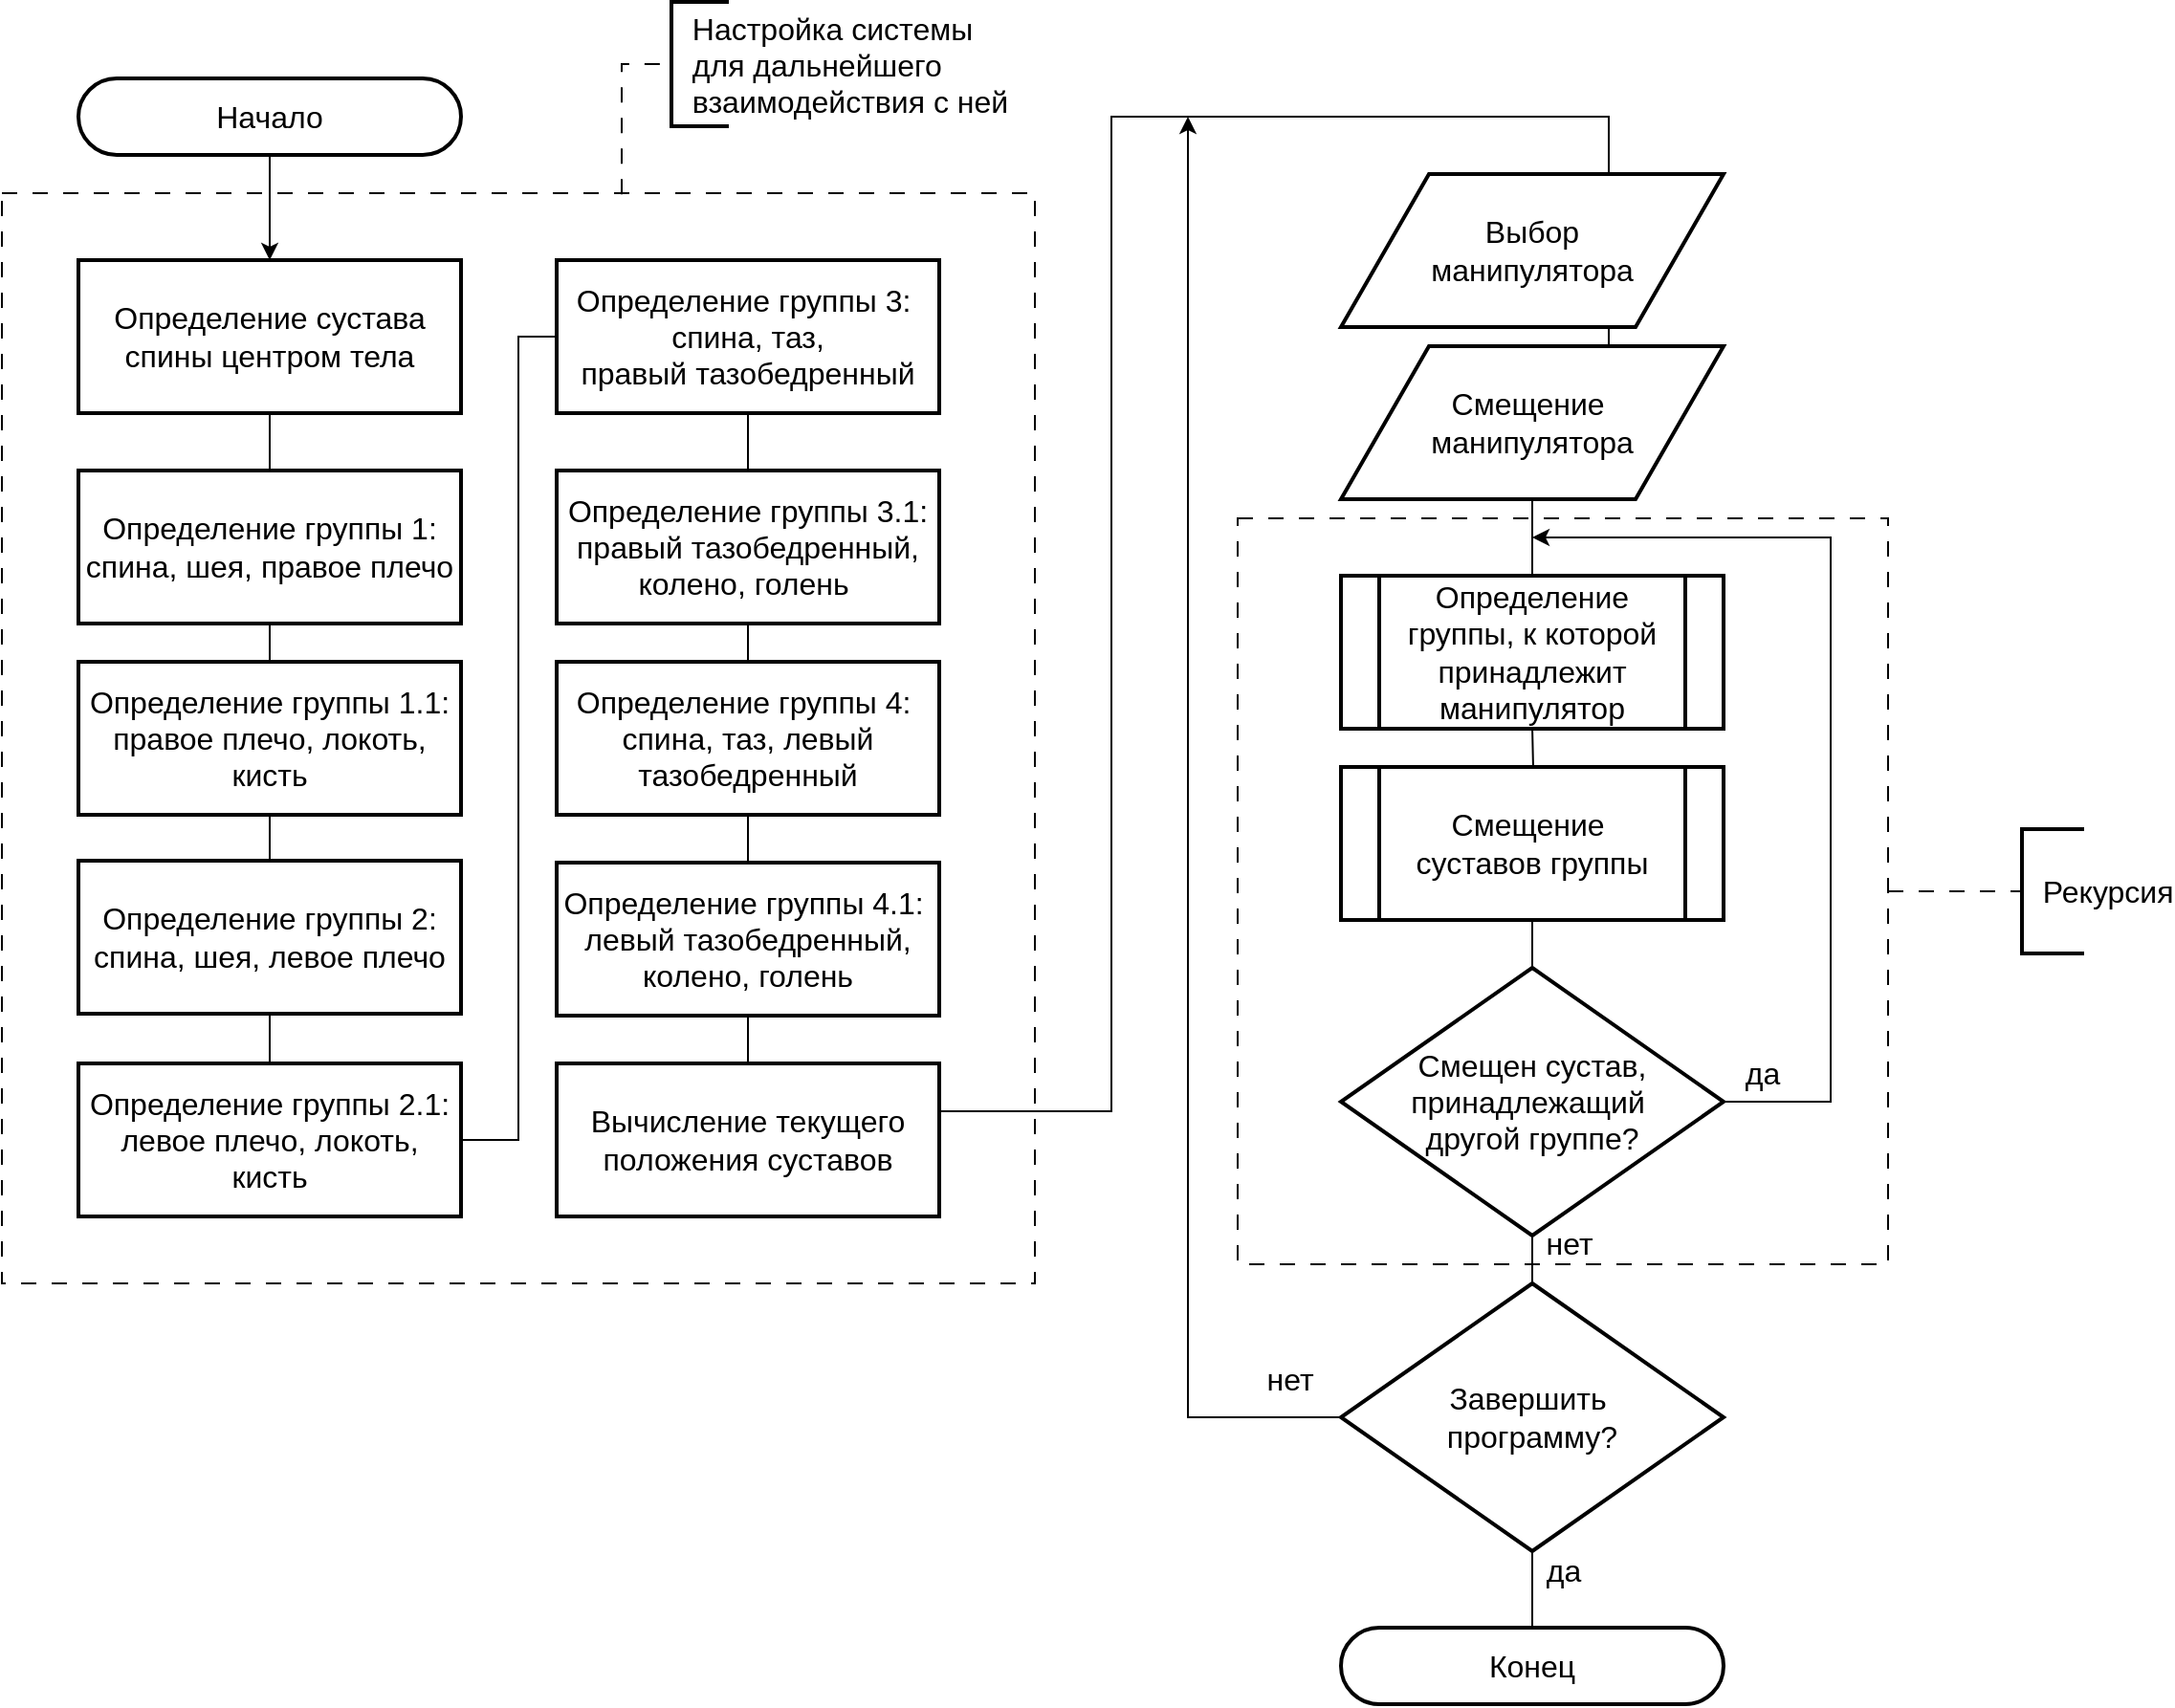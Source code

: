 <mxfile version="26.2.14">
  <diagram name="Страница — 1" id="eGaFwrD_WAsBf7NDzoaS">
    <mxGraphModel dx="2131" dy="1175" grid="1" gridSize="10" guides="1" tooltips="1" connect="1" arrows="1" fold="1" page="1" pageScale="1" pageWidth="827" pageHeight="1169" math="0" shadow="0">
      <root>
        <mxCell id="0" />
        <mxCell id="1" parent="0" />
        <mxCell id="XlZ0BPMCCLypuyAOb7ym-4" value="" style="rounded=0;whiteSpace=wrap;html=1;gradientColor=default;fillColor=none;dashed=1;dashPattern=8 8;" parent="1" vertex="1">
          <mxGeometry x="1126" y="340" width="340" height="390" as="geometry" />
        </mxCell>
        <mxCell id="XlZ0BPMCCLypuyAOb7ym-35" value="" style="rounded=0;whiteSpace=wrap;html=1;gradientColor=default;fillColor=none;dashed=1;dashPattern=8 8;" parent="1" vertex="1">
          <mxGeometry x="480" y="170" width="540" height="570" as="geometry" />
        </mxCell>
        <mxCell id="XlZ0BPMCCLypuyAOb7ym-3" style="edgeStyle=orthogonalEdgeStyle;rounded=0;orthogonalLoop=1;jettySize=auto;html=1;entryX=0.5;entryY=0;entryDx=0;entryDy=0;" parent="1" source="tjVxPv9A50ptuYDxmKrU-3" target="XlZ0BPMCCLypuyAOb7ym-2" edge="1">
          <mxGeometry relative="1" as="geometry" />
        </mxCell>
        <mxCell id="tjVxPv9A50ptuYDxmKrU-3" value="&lt;font&gt;Начало&lt;/font&gt;" style="rounded=1;whiteSpace=wrap;html=1;absoluteArcSize=1;arcSize=72;strokeWidth=2;fontSize=16;" parent="1" vertex="1">
          <mxGeometry x="520" y="110" width="200" height="40" as="geometry" />
        </mxCell>
        <mxCell id="M7IVvJv1SrqimSqKYLZS-16" style="edgeStyle=orthogonalEdgeStyle;rounded=0;orthogonalLoop=1;jettySize=auto;html=1;entryX=0.5;entryY=0;entryDx=0;entryDy=0;endArrow=none;startFill=0;fontSize=16;exitX=1;exitY=0.5;exitDx=0;exitDy=0;" parent="1" source="tjVxPv9A50ptuYDxmKrU-6" target="tjVxPv9A50ptuYDxmKrU-8" edge="1">
          <mxGeometry relative="1" as="geometry">
            <Array as="points">
              <mxPoint x="970" y="650" />
              <mxPoint x="1060" y="650" />
              <mxPoint x="1060" y="130" />
              <mxPoint x="1320" y="130" />
              <mxPoint x="1320" y="250" />
            </Array>
          </mxGeometry>
        </mxCell>
        <mxCell id="tjVxPv9A50ptuYDxmKrU-6" value="&lt;font&gt;Вычисление текущего положения суставов&lt;/font&gt;" style="rounded=0;whiteSpace=wrap;html=1;absoluteArcSize=1;arcSize=14;strokeWidth=2;fontSize=16;" parent="1" vertex="1">
          <mxGeometry x="770" y="625" width="200" height="80" as="geometry" />
        </mxCell>
        <mxCell id="jqTuUdEYVNPLaytHjCHI-3" value="" style="edgeStyle=orthogonalEdgeStyle;rounded=0;orthogonalLoop=1;jettySize=auto;html=1;endArrow=none;startFill=0;fontSize=16;" parent="1" target="jqTuUdEYVNPLaytHjCHI-2" edge="1">
          <mxGeometry relative="1" as="geometry">
            <mxPoint x="1280.029" y="450" as="sourcePoint" />
          </mxGeometry>
        </mxCell>
        <mxCell id="tjVxPv9A50ptuYDxmKrU-8" value="&lt;span&gt;Смещение&amp;nbsp;&lt;/span&gt;&lt;div&gt;&lt;span&gt;манипулятора&lt;/span&gt;&lt;/div&gt;" style="shape=parallelogram;html=1;strokeWidth=2;perimeter=parallelogramPerimeter;whiteSpace=wrap;rounded=0;arcSize=12;size=0.23;fontSize=16;" parent="1" vertex="1">
          <mxGeometry x="1180" y="250" width="200" height="80" as="geometry" />
        </mxCell>
        <mxCell id="tjVxPv9A50ptuYDxmKrU-27" style="edgeStyle=orthogonalEdgeStyle;rounded=0;orthogonalLoop=1;jettySize=auto;html=1;exitX=0;exitY=0.5;exitDx=0;exitDy=0;exitPerimeter=0;fontSize=16;" parent="1" source="tjVxPv9A50ptuYDxmKrU-26" edge="1">
          <mxGeometry relative="1" as="geometry">
            <mxPoint x="1100" y="130" as="targetPoint" />
            <Array as="points">
              <mxPoint x="1100" y="810" />
              <mxPoint x="1100" y="140" />
            </Array>
          </mxGeometry>
        </mxCell>
        <mxCell id="tjVxPv9A50ptuYDxmKrU-30" value="&lt;font&gt;нет&lt;/font&gt;" style="edgeLabel;html=1;align=center;verticalAlign=middle;resizable=0;points=[];fontSize=16;" parent="tjVxPv9A50ptuYDxmKrU-27" vertex="1" connectable="0">
          <mxGeometry x="-0.845" y="2" relative="1" as="geometry">
            <mxPoint x="32" y="-22" as="offset" />
          </mxGeometry>
        </mxCell>
        <mxCell id="tjVxPv9A50ptuYDxmKrU-32" value="" style="edgeStyle=orthogonalEdgeStyle;rounded=0;orthogonalLoop=1;jettySize=auto;html=1;endArrow=none;endFill=0;fontSize=16;" parent="1" source="tjVxPv9A50ptuYDxmKrU-26" target="tjVxPv9A50ptuYDxmKrU-31" edge="1">
          <mxGeometry relative="1" as="geometry" />
        </mxCell>
        <mxCell id="tjVxPv9A50ptuYDxmKrU-33" value="&lt;font&gt;да&lt;/font&gt;" style="edgeLabel;html=1;align=center;verticalAlign=middle;resizable=0;points=[];fontSize=16;" parent="tjVxPv9A50ptuYDxmKrU-32" vertex="1" connectable="0">
          <mxGeometry x="-0.097" y="1" relative="1" as="geometry">
            <mxPoint x="15" y="-8" as="offset" />
          </mxGeometry>
        </mxCell>
        <mxCell id="tjVxPv9A50ptuYDxmKrU-26" value="&lt;div&gt;&lt;span&gt;Завершить&amp;nbsp;&lt;/span&gt;&lt;/div&gt;&lt;div&gt;&lt;span&gt;программу?&lt;/span&gt;&lt;/div&gt;" style="strokeWidth=2;html=1;shape=mxgraph.flowchart.decision;whiteSpace=wrap;fontSize=16;" parent="1" vertex="1">
          <mxGeometry x="1180" y="740" width="200" height="140" as="geometry" />
        </mxCell>
        <mxCell id="tjVxPv9A50ptuYDxmKrU-31" value="&lt;span&gt;Конец&lt;/span&gt;" style="rounded=1;whiteSpace=wrap;html=1;absoluteArcSize=1;arcSize=72;strokeWidth=2;fontSize=16;" parent="1" vertex="1">
          <mxGeometry x="1180" y="920" width="200" height="40" as="geometry" />
        </mxCell>
        <mxCell id="jqTuUdEYVNPLaytHjCHI-5" value="" style="edgeStyle=orthogonalEdgeStyle;rounded=0;orthogonalLoop=1;jettySize=auto;html=1;endArrow=none;startFill=0;fontSize=16;" parent="1" source="jqTuUdEYVNPLaytHjCHI-2" target="jqTuUdEYVNPLaytHjCHI-4" edge="1">
          <mxGeometry relative="1" as="geometry" />
        </mxCell>
        <mxCell id="jqTuUdEYVNPLaytHjCHI-2" value="&lt;font&gt;Смещение&amp;nbsp;&lt;/font&gt;&lt;div&gt;&lt;font&gt;суставов группы&lt;/font&gt;&lt;/div&gt;" style="shape=process;whiteSpace=wrap;html=1;backgroundOutline=1;strokeWidth=2;fontSize=16;" parent="1" vertex="1">
          <mxGeometry x="1180" y="470" width="200" height="80" as="geometry" />
        </mxCell>
        <mxCell id="jqTuUdEYVNPLaytHjCHI-6" style="edgeStyle=orthogonalEdgeStyle;rounded=0;orthogonalLoop=1;jettySize=auto;html=1;exitX=1;exitY=0.5;exitDx=0;exitDy=0;exitPerimeter=0;fontSize=16;" parent="1" source="jqTuUdEYVNPLaytHjCHI-4" edge="1">
          <mxGeometry relative="1" as="geometry">
            <mxPoint x="1280" y="350" as="targetPoint" />
            <Array as="points">
              <mxPoint x="1436" y="645" />
              <mxPoint x="1436" y="350" />
            </Array>
          </mxGeometry>
        </mxCell>
        <mxCell id="jqTuUdEYVNPLaytHjCHI-8" value="" style="edgeStyle=orthogonalEdgeStyle;rounded=0;orthogonalLoop=1;jettySize=auto;html=1;endArrow=none;startFill=0;fontSize=16;" parent="1" source="jqTuUdEYVNPLaytHjCHI-4" target="tjVxPv9A50ptuYDxmKrU-26" edge="1">
          <mxGeometry relative="1" as="geometry" />
        </mxCell>
        <mxCell id="XlZ0BPMCCLypuyAOb7ym-44" value="&lt;font style=&quot;font-size: 16px;&quot;&gt;нет&lt;/font&gt;" style="edgeLabel;html=1;align=center;verticalAlign=middle;resizable=0;points=[];" parent="jqTuUdEYVNPLaytHjCHI-8" vertex="1" connectable="0">
          <mxGeometry x="-0.686" relative="1" as="geometry">
            <mxPoint x="19" y="-5" as="offset" />
          </mxGeometry>
        </mxCell>
        <mxCell id="jqTuUdEYVNPLaytHjCHI-4" value="&lt;div&gt;&lt;font&gt;Смещен сустав, принадлежащий&amp;nbsp;&lt;/font&gt;&lt;/div&gt;&lt;div&gt;&lt;font&gt;другой группе?&lt;/font&gt;&lt;/div&gt;" style="strokeWidth=2;html=1;shape=mxgraph.flowchart.decision;whiteSpace=wrap;fontSize=16;" parent="1" vertex="1">
          <mxGeometry x="1180" y="575" width="200" height="140" as="geometry" />
        </mxCell>
        <mxCell id="jqTuUdEYVNPLaytHjCHI-7" value="&lt;font&gt;да&lt;/font&gt;" style="text;html=1;align=center;verticalAlign=middle;resizable=0;points=[];autosize=1;strokeColor=none;fillColor=none;fontSize=16;" parent="1" vertex="1">
          <mxGeometry x="1380" y="615" width="40" height="30" as="geometry" />
        </mxCell>
        <mxCell id="XlZ0BPMCCLypuyAOb7ym-1" value="" style="edgeStyle=orthogonalEdgeStyle;rounded=0;orthogonalLoop=1;jettySize=auto;html=1;endArrow=none;startFill=0;fontSize=16;" parent="1" source="tjVxPv9A50ptuYDxmKrU-8" edge="1">
          <mxGeometry relative="1" as="geometry">
            <mxPoint x="1280" y="340" as="sourcePoint" />
            <mxPoint x="1280" y="370" as="targetPoint" />
          </mxGeometry>
        </mxCell>
        <mxCell id="RePB5ldCosQ6A-fY-Q1C-3" style="edgeStyle=orthogonalEdgeStyle;rounded=0;orthogonalLoop=1;jettySize=auto;html=1;endArrow=none;startFill=0;" edge="1" parent="1" source="XlZ0BPMCCLypuyAOb7ym-2" target="XlZ0BPMCCLypuyAOb7ym-9">
          <mxGeometry relative="1" as="geometry" />
        </mxCell>
        <mxCell id="XlZ0BPMCCLypuyAOb7ym-2" value="&lt;font&gt;Определение сустава спины центром тела&lt;/font&gt;" style="rounded=0;whiteSpace=wrap;html=1;absoluteArcSize=1;arcSize=14;strokeWidth=2;fontSize=16;" parent="1" vertex="1">
          <mxGeometry x="520" y="205" width="200" height="80" as="geometry" />
        </mxCell>
        <mxCell id="XlZ0BPMCCLypuyAOb7ym-6" style="edgeStyle=orthogonalEdgeStyle;rounded=0;orthogonalLoop=1;jettySize=auto;html=1;dashed=1;dashPattern=8 8;endArrow=none;startFill=0;" parent="1" source="XlZ0BPMCCLypuyAOb7ym-4" edge="1">
          <mxGeometry relative="1" as="geometry">
            <mxPoint x="1536" y="535" as="targetPoint" />
          </mxGeometry>
        </mxCell>
        <mxCell id="XlZ0BPMCCLypuyAOb7ym-8" value="&lt;font style=&quot;font-size: 16px;&quot;&gt;&amp;nbsp; Рекурсия&lt;/font&gt;" style="strokeWidth=2;html=1;shape=mxgraph.flowchart.annotation_1;align=left;pointerEvents=1;" parent="1" vertex="1">
          <mxGeometry x="1536" y="502.5" width="32.5" height="65" as="geometry" />
        </mxCell>
        <mxCell id="XlZ0BPMCCLypuyAOb7ym-25" style="edgeStyle=orthogonalEdgeStyle;rounded=0;orthogonalLoop=1;jettySize=auto;html=1;entryX=0.5;entryY=0;entryDx=0;entryDy=0;endArrow=none;startFill=0;" parent="1" source="XlZ0BPMCCLypuyAOb7ym-9" target="XlZ0BPMCCLypuyAOb7ym-21" edge="1">
          <mxGeometry relative="1" as="geometry" />
        </mxCell>
        <mxCell id="XlZ0BPMCCLypuyAOb7ym-9" value="&lt;font&gt;Определение группы 1: спина, шея, правое плечо&lt;/font&gt;" style="rounded=0;whiteSpace=wrap;html=1;absoluteArcSize=1;arcSize=14;strokeWidth=2;fontSize=16;" parent="1" vertex="1">
          <mxGeometry x="520" y="315" width="200" height="80" as="geometry" />
        </mxCell>
        <mxCell id="XlZ0BPMCCLypuyAOb7ym-26" style="edgeStyle=orthogonalEdgeStyle;rounded=0;orthogonalLoop=1;jettySize=auto;html=1;entryX=0.5;entryY=0;entryDx=0;entryDy=0;endArrow=none;startFill=0;" parent="1" source="XlZ0BPMCCLypuyAOb7ym-11" target="XlZ0BPMCCLypuyAOb7ym-22" edge="1">
          <mxGeometry relative="1" as="geometry" />
        </mxCell>
        <mxCell id="XlZ0BPMCCLypuyAOb7ym-11" value="&lt;font&gt;Определение группы 2: спина, шея, левое&amp;nbsp;плечо&lt;/font&gt;" style="rounded=0;whiteSpace=wrap;html=1;absoluteArcSize=1;arcSize=14;strokeWidth=2;fontSize=16;" parent="1" vertex="1">
          <mxGeometry x="520" y="519" width="200" height="80" as="geometry" />
        </mxCell>
        <mxCell id="XlZ0BPMCCLypuyAOb7ym-27" style="edgeStyle=orthogonalEdgeStyle;rounded=0;orthogonalLoop=1;jettySize=auto;html=1;entryX=0.5;entryY=0;entryDx=0;entryDy=0;endArrow=none;startFill=0;" parent="1" source="XlZ0BPMCCLypuyAOb7ym-13" target="XlZ0BPMCCLypuyAOb7ym-23" edge="1">
          <mxGeometry relative="1" as="geometry" />
        </mxCell>
        <mxCell id="XlZ0BPMCCLypuyAOb7ym-13" value="&lt;font&gt;Определение группы 3:&amp;nbsp;&lt;/font&gt;&lt;div&gt;спина, таз, правый&amp;nbsp;тазобедренный&lt;/div&gt;" style="rounded=0;whiteSpace=wrap;html=1;absoluteArcSize=1;arcSize=14;strokeWidth=2;fontSize=16;" parent="1" vertex="1">
          <mxGeometry x="770" y="205" width="200" height="80" as="geometry" />
        </mxCell>
        <mxCell id="XlZ0BPMCCLypuyAOb7ym-28" style="edgeStyle=orthogonalEdgeStyle;rounded=0;orthogonalLoop=1;jettySize=auto;html=1;entryX=0.5;entryY=0;entryDx=0;entryDy=0;endArrow=none;startFill=0;" parent="1" source="XlZ0BPMCCLypuyAOb7ym-15" target="XlZ0BPMCCLypuyAOb7ym-24" edge="1">
          <mxGeometry relative="1" as="geometry" />
        </mxCell>
        <mxCell id="XlZ0BPMCCLypuyAOb7ym-15" value="&lt;font&gt;Определение группы 4:&amp;nbsp;&lt;/font&gt;&lt;div&gt;спина, таз, левый тазобедренный&lt;/div&gt;" style="rounded=0;whiteSpace=wrap;html=1;absoluteArcSize=1;arcSize=14;strokeWidth=2;fontSize=16;" parent="1" vertex="1">
          <mxGeometry x="770" y="415" width="200" height="80" as="geometry" />
        </mxCell>
        <mxCell id="RePB5ldCosQ6A-fY-Q1C-4" style="edgeStyle=orthogonalEdgeStyle;rounded=0;orthogonalLoop=1;jettySize=auto;html=1;entryX=0.5;entryY=0;entryDx=0;entryDy=0;endArrow=none;startFill=0;" edge="1" parent="1" source="XlZ0BPMCCLypuyAOb7ym-21" target="XlZ0BPMCCLypuyAOb7ym-11">
          <mxGeometry relative="1" as="geometry" />
        </mxCell>
        <mxCell id="XlZ0BPMCCLypuyAOb7ym-21" value="&lt;font&gt;Определение группы 1.1: правое плечо, локоть, кисть&lt;/font&gt;" style="rounded=0;whiteSpace=wrap;html=1;absoluteArcSize=1;arcSize=14;strokeWidth=2;fontSize=16;" parent="1" vertex="1">
          <mxGeometry x="520" y="415" width="200" height="80" as="geometry" />
        </mxCell>
        <mxCell id="RePB5ldCosQ6A-fY-Q1C-6" style="edgeStyle=orthogonalEdgeStyle;rounded=0;orthogonalLoop=1;jettySize=auto;html=1;endArrow=none;startFill=0;" edge="1" parent="1" source="XlZ0BPMCCLypuyAOb7ym-22" target="XlZ0BPMCCLypuyAOb7ym-13">
          <mxGeometry relative="1" as="geometry">
            <Array as="points">
              <mxPoint x="750" y="665" />
              <mxPoint x="750" y="245" />
            </Array>
          </mxGeometry>
        </mxCell>
        <mxCell id="XlZ0BPMCCLypuyAOb7ym-22" value="&lt;font&gt;Определение группы 2.1: левое&amp;nbsp;плечо, локоть, кисть&lt;/font&gt;" style="rounded=0;whiteSpace=wrap;html=1;absoluteArcSize=1;arcSize=14;strokeWidth=2;fontSize=16;" parent="1" vertex="1">
          <mxGeometry x="520" y="625" width="200" height="80" as="geometry" />
        </mxCell>
        <mxCell id="RePB5ldCosQ6A-fY-Q1C-7" style="edgeStyle=orthogonalEdgeStyle;rounded=0;orthogonalLoop=1;jettySize=auto;html=1;endArrow=none;startFill=0;" edge="1" parent="1" source="XlZ0BPMCCLypuyAOb7ym-23" target="XlZ0BPMCCLypuyAOb7ym-15">
          <mxGeometry relative="1" as="geometry" />
        </mxCell>
        <mxCell id="XlZ0BPMCCLypuyAOb7ym-23" value="&lt;font&gt;Определение группы 3.1:&lt;br&gt;&lt;/font&gt;&lt;div&gt;&lt;font&gt;&lt;span style=&quot;background-color: transparent; color: light-dark(rgb(0, 0, 0), rgb(255, 255, 255));&quot;&gt;правый&lt;/span&gt;&lt;span style=&quot;background-color: transparent; color: light-dark(rgb(0, 0, 0), rgb(255, 255, 255));&quot;&gt;&amp;nbsp;тазобедренный, колено, голень&lt;/span&gt;&amp;nbsp;&lt;/font&gt;&lt;/div&gt;" style="rounded=0;whiteSpace=wrap;html=1;absoluteArcSize=1;arcSize=14;strokeWidth=2;fontSize=16;" parent="1" vertex="1">
          <mxGeometry x="770" y="315" width="200" height="80" as="geometry" />
        </mxCell>
        <mxCell id="RePB5ldCosQ6A-fY-Q1C-9" style="edgeStyle=orthogonalEdgeStyle;rounded=0;orthogonalLoop=1;jettySize=auto;html=1;entryX=0.5;entryY=0;entryDx=0;entryDy=0;endArrow=none;startFill=0;" edge="1" parent="1" source="XlZ0BPMCCLypuyAOb7ym-24" target="tjVxPv9A50ptuYDxmKrU-6">
          <mxGeometry relative="1" as="geometry" />
        </mxCell>
        <mxCell id="XlZ0BPMCCLypuyAOb7ym-24" value="&lt;font&gt;Определение группы 4.1:&amp;nbsp;&lt;br&gt;&lt;/font&gt;&lt;div&gt;&lt;font&gt;&lt;span style=&quot;background-color: transparent; color: light-dark(rgb(0, 0, 0), rgb(255, 255, 255));&quot;&gt;левый&amp;nbsp;&lt;/span&gt;тазобедренный, колено, голень&lt;/font&gt;&lt;/div&gt;" style="rounded=0;whiteSpace=wrap;html=1;absoluteArcSize=1;arcSize=14;strokeWidth=2;fontSize=16;" parent="1" vertex="1">
          <mxGeometry x="770" y="520" width="200" height="80" as="geometry" />
        </mxCell>
        <mxCell id="XlZ0BPMCCLypuyAOb7ym-37" value="&lt;font style=&quot;font-size: 16px;&quot;&gt;&amp;nbsp; Настройка системы&amp;nbsp;&lt;/font&gt;&lt;div&gt;&lt;font style=&quot;font-size: 16px;&quot;&gt;&amp;nbsp; для дальнейшего&amp;nbsp;&lt;/font&gt;&lt;/div&gt;&lt;div&gt;&lt;font style=&quot;font-size: 16px;&quot;&gt;&amp;nbsp; взаимодействия с ней&lt;/font&gt;&lt;/div&gt;" style="strokeWidth=2;html=1;shape=mxgraph.flowchart.annotation_1;align=left;pointerEvents=1;" parent="1" vertex="1">
          <mxGeometry x="830" y="70" width="30" height="65" as="geometry" />
        </mxCell>
        <mxCell id="XlZ0BPMCCLypuyAOb7ym-38" style="edgeStyle=orthogonalEdgeStyle;rounded=0;orthogonalLoop=1;jettySize=auto;html=1;dashed=1;dashPattern=8 8;endArrow=none;startFill=0;exitX=0.6;exitY=0.001;exitDx=0;exitDy=0;exitPerimeter=0;entryX=0;entryY=0.5;entryDx=0;entryDy=0;entryPerimeter=0;" parent="1" source="XlZ0BPMCCLypuyAOb7ym-35" target="XlZ0BPMCCLypuyAOb7ym-37" edge="1">
          <mxGeometry relative="1" as="geometry">
            <mxPoint x="960" y="150" as="targetPoint" />
            <mxPoint x="890" y="150" as="sourcePoint" />
          </mxGeometry>
        </mxCell>
        <mxCell id="XlZ0BPMCCLypuyAOb7ym-41" value="Определение группы, к которой принадлежит манипулятор" style="shape=process;whiteSpace=wrap;html=1;backgroundOutline=1;strokeWidth=2;fontSize=16;" parent="1" vertex="1">
          <mxGeometry x="1180" y="370" width="200" height="80" as="geometry" />
        </mxCell>
        <mxCell id="XlZ0BPMCCLypuyAOb7ym-42" value="&lt;span&gt;Выбор&lt;/span&gt;&lt;div&gt;&lt;span&gt;манипулятора&lt;/span&gt;&lt;/div&gt;" style="shape=parallelogram;html=1;strokeWidth=2;perimeter=parallelogramPerimeter;whiteSpace=wrap;rounded=0;arcSize=12;size=0.23;fontSize=16;" parent="1" vertex="1">
          <mxGeometry x="1180" y="160" width="200" height="80" as="geometry" />
        </mxCell>
      </root>
    </mxGraphModel>
  </diagram>
</mxfile>
